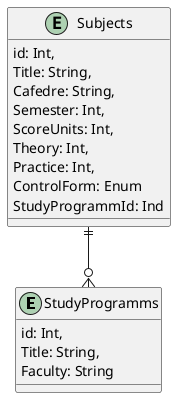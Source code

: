 @startuml

entity "StudyProgramms" {
	id: Int,
	Title: String,
	Faculty: String
}

entity "Subjects" {
	id: Int,
	Title: String,
	Cafedre: String,
	Semester: Int,
	ScoreUnits: Int,
	Theory: Int,
	Practice: Int,
	ControlForm: Enum
	StudyProgrammId: Ind
}

Subjects ||--o{ StudyProgramms

@enduml
